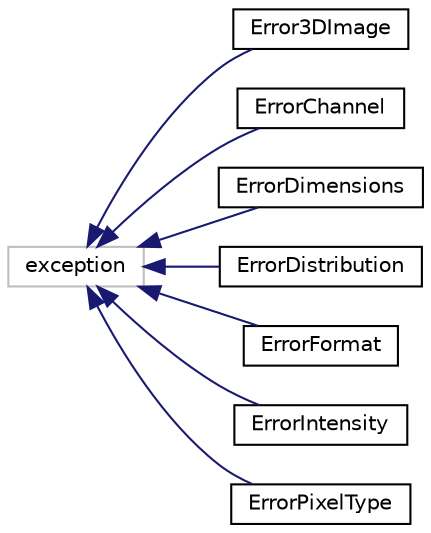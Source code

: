 digraph "Graphical Class Hierarchy"
{
  edge [fontname="Helvetica",fontsize="10",labelfontname="Helvetica",labelfontsize="10"];
  node [fontname="Helvetica",fontsize="10",shape=record];
  rankdir="LR";
  Node1 [label="exception",height=0.2,width=0.4,color="grey75", fillcolor="white", style="filled"];
  Node1 -> Node2 [dir="back",color="midnightblue",fontsize="10",style="solid",fontname="Helvetica"];
  Node2 [label="Error3DImage",height=0.2,width=0.4,color="black", fillcolor="white", style="filled",URL="$class_error3_d_image.html"];
  Node1 -> Node3 [dir="back",color="midnightblue",fontsize="10",style="solid",fontname="Helvetica"];
  Node3 [label="ErrorChannel",height=0.2,width=0.4,color="black", fillcolor="white", style="filled",URL="$class_error_channel.html",tooltip="Defining exception class to handle a channel error in PixelBW and PixelRGB. "];
  Node1 -> Node4 [dir="back",color="midnightblue",fontsize="10",style="solid",fontname="Helvetica"];
  Node4 [label="ErrorDimensions",height=0.2,width=0.4,color="black", fillcolor="white", style="filled",URL="$class_error_dimensions.html"];
  Node1 -> Node5 [dir="back",color="midnightblue",fontsize="10",style="solid",fontname="Helvetica"];
  Node5 [label="ErrorDistribution",height=0.2,width=0.4,color="black", fillcolor="white", style="filled",URL="$class_error_distribution.html",tooltip="Exception that prevents from using intensity distribution if not computed. "];
  Node1 -> Node6 [dir="back",color="midnightblue",fontsize="10",style="solid",fontname="Helvetica"];
  Node6 [label="ErrorFormat",height=0.2,width=0.4,color="black", fillcolor="white", style="filled",URL="$class_error_format.html"];
  Node1 -> Node7 [dir="back",color="midnightblue",fontsize="10",style="solid",fontname="Helvetica"];
  Node7 [label="ErrorIntensity",height=0.2,width=0.4,color="black", fillcolor="white", style="filled",URL="$class_error_intensity.html",tooltip="Exception that prevents from calculating the distribution if intensity is above 255. "];
  Node1 -> Node8 [dir="back",color="midnightblue",fontsize="10",style="solid",fontname="Helvetica"];
  Node8 [label="ErrorPixelType",height=0.2,width=0.4,color="black", fillcolor="white", style="filled",URL="$class_error_pixel_type.html"];
}
